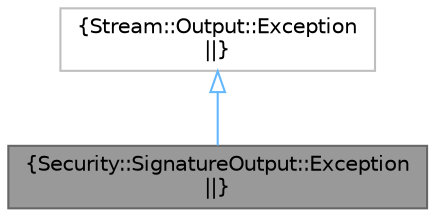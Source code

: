 digraph "Security::SignatureOutput::Exception"
{
 // LATEX_PDF_SIZE
  bgcolor="transparent";
  edge [fontname=Helvetica,fontsize=10,labelfontname=Helvetica,labelfontsize=10];
  node [fontname=Helvetica,fontsize=10,shape=box,height=0.2,width=0.4];
  Node1 [label="{Security::SignatureOutput::Exception\n||}",height=0.2,width=0.4,color="gray40", fillcolor="grey60", style="filled", fontcolor="black",tooltip=" "];
  Node2 -> Node1 [dir="back",color="steelblue1",style="solid",arrowtail="onormal"];
  Node2 [label="{Stream::Output::Exception\n||}",height=0.2,width=0.4,color="grey75", fillcolor="white", style="filled",URL="/tmp/build/x64/Release/Stream/tag.xml$d5/d2d/structStream_1_1Output_1_1Exception.html",tooltip=" "];
}
